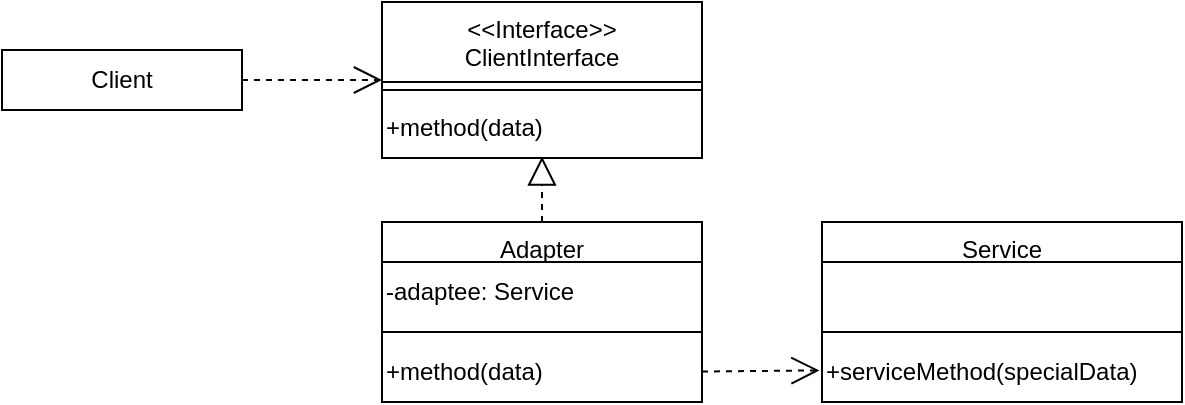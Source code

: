 <mxfile version="24.3.1" type="device">
  <diagram id="C5RBs43oDa-KdzZeNtuy" name="Page-1">
    <mxGraphModel dx="1395" dy="652" grid="1" gridSize="10" guides="1" tooltips="1" connect="1" arrows="1" fold="1" page="1" pageScale="1" pageWidth="827" pageHeight="1169" math="0" shadow="0">
      <root>
        <mxCell id="WIyWlLk6GJQsqaUBKTNV-0" />
        <mxCell id="WIyWlLk6GJQsqaUBKTNV-1" parent="WIyWlLk6GJQsqaUBKTNV-0" />
        <mxCell id="zkfFHV4jXpPFQw0GAbJ--13" value="&lt;&lt;Interface&gt;&gt;&#xa;ClientInterface&#xa;" style="swimlane;fontStyle=0;align=center;verticalAlign=top;childLayout=stackLayout;horizontal=1;startSize=40;horizontalStack=0;resizeParent=1;resizeLast=0;collapsible=1;marginBottom=0;rounded=0;shadow=0;strokeWidth=1;" parent="WIyWlLk6GJQsqaUBKTNV-1" vertex="1">
          <mxGeometry x="300" y="150" width="160" height="78" as="geometry">
            <mxRectangle x="340" y="380" width="170" height="26" as="alternateBounds" />
          </mxGeometry>
        </mxCell>
        <mxCell id="zkfFHV4jXpPFQw0GAbJ--15" value="" style="line;html=1;strokeWidth=1;align=left;verticalAlign=middle;spacingTop=-1;spacingLeft=3;spacingRight=3;rotatable=0;labelPosition=right;points=[];portConstraint=eastwest;" parent="zkfFHV4jXpPFQw0GAbJ--13" vertex="1">
          <mxGeometry y="40" width="160" height="8" as="geometry" />
        </mxCell>
        <mxCell id="Okl3H40MKjiR1DLWSPIe-0" value="&lt;div align=&quot;left&quot;&gt;+method(data)&lt;/div&gt;" style="text;html=1;align=left;verticalAlign=middle;resizable=0;points=[];autosize=1;strokeColor=none;fillColor=none;" vertex="1" parent="zkfFHV4jXpPFQw0GAbJ--13">
          <mxGeometry y="48" width="160" height="30" as="geometry" />
        </mxCell>
        <mxCell id="Okl3H40MKjiR1DLWSPIe-1" value="Client" style="rounded=0;whiteSpace=wrap;html=1;" vertex="1" parent="WIyWlLk6GJQsqaUBKTNV-1">
          <mxGeometry x="110" y="174" width="120" height="30" as="geometry" />
        </mxCell>
        <mxCell id="Okl3H40MKjiR1DLWSPIe-2" value="" style="endArrow=open;endSize=12;dashed=1;html=1;rounded=0;exitX=1;exitY=0.5;exitDx=0;exitDy=0;entryX=0;entryY=0.5;entryDx=0;entryDy=0;" edge="1" parent="WIyWlLk6GJQsqaUBKTNV-1" source="Okl3H40MKjiR1DLWSPIe-1" target="zkfFHV4jXpPFQw0GAbJ--13">
          <mxGeometry width="160" relative="1" as="geometry">
            <mxPoint x="270" y="190" as="sourcePoint" />
            <mxPoint x="300" y="190" as="targetPoint" />
          </mxGeometry>
        </mxCell>
        <mxCell id="Okl3H40MKjiR1DLWSPIe-3" value="Adapter" style="swimlane;fontStyle=0;align=center;verticalAlign=top;childLayout=stackLayout;horizontal=1;startSize=20;horizontalStack=0;resizeParent=1;resizeLast=0;collapsible=1;marginBottom=0;rounded=0;shadow=0;strokeWidth=1;" vertex="1" parent="WIyWlLk6GJQsqaUBKTNV-1">
          <mxGeometry x="300" y="260" width="160" height="90" as="geometry">
            <mxRectangle x="340" y="380" width="170" height="26" as="alternateBounds" />
          </mxGeometry>
        </mxCell>
        <mxCell id="Okl3H40MKjiR1DLWSPIe-6" value="&lt;div align=&quot;left&quot;&gt;-adaptee: Service&lt;br&gt;&lt;/div&gt;" style="text;html=1;align=left;verticalAlign=middle;resizable=0;points=[];autosize=1;strokeColor=none;fillColor=none;" vertex="1" parent="Okl3H40MKjiR1DLWSPIe-3">
          <mxGeometry y="20" width="160" height="30" as="geometry" />
        </mxCell>
        <mxCell id="Okl3H40MKjiR1DLWSPIe-4" value="" style="line;html=1;strokeWidth=1;align=left;verticalAlign=middle;spacingTop=-1;spacingLeft=3;spacingRight=3;rotatable=0;labelPosition=right;points=[];portConstraint=eastwest;" vertex="1" parent="Okl3H40MKjiR1DLWSPIe-3">
          <mxGeometry y="50" width="160" height="10" as="geometry" />
        </mxCell>
        <mxCell id="Okl3H40MKjiR1DLWSPIe-5" value="&lt;div align=&quot;left&quot;&gt;+method(data)&lt;/div&gt;" style="text;html=1;align=left;verticalAlign=middle;resizable=0;points=[];autosize=1;strokeColor=none;fillColor=none;" vertex="1" parent="Okl3H40MKjiR1DLWSPIe-3">
          <mxGeometry y="60" width="160" height="30" as="geometry" />
        </mxCell>
        <mxCell id="Okl3H40MKjiR1DLWSPIe-7" value="Service" style="swimlane;fontStyle=0;align=center;verticalAlign=top;childLayout=stackLayout;horizontal=1;startSize=20;horizontalStack=0;resizeParent=1;resizeLast=0;collapsible=1;marginBottom=0;rounded=0;shadow=0;strokeWidth=1;" vertex="1" parent="WIyWlLk6GJQsqaUBKTNV-1">
          <mxGeometry x="520" y="260" width="180" height="90" as="geometry">
            <mxRectangle x="340" y="380" width="170" height="26" as="alternateBounds" />
          </mxGeometry>
        </mxCell>
        <mxCell id="Okl3H40MKjiR1DLWSPIe-8" value="&lt;div align=&quot;left&quot;&gt;&lt;br&gt;&lt;/div&gt;" style="text;html=1;align=left;verticalAlign=middle;resizable=0;points=[];autosize=1;strokeColor=none;fillColor=none;" vertex="1" parent="Okl3H40MKjiR1DLWSPIe-7">
          <mxGeometry y="20" width="180" height="30" as="geometry" />
        </mxCell>
        <mxCell id="Okl3H40MKjiR1DLWSPIe-9" value="" style="line;html=1;strokeWidth=1;align=left;verticalAlign=middle;spacingTop=-1;spacingLeft=3;spacingRight=3;rotatable=0;labelPosition=right;points=[];portConstraint=eastwest;" vertex="1" parent="Okl3H40MKjiR1DLWSPIe-7">
          <mxGeometry y="50" width="180" height="10" as="geometry" />
        </mxCell>
        <mxCell id="Okl3H40MKjiR1DLWSPIe-12" value="" style="endArrow=open;endSize=12;dashed=1;html=1;rounded=0;entryX=-0.007;entryY=0.473;entryDx=0;entryDy=0;entryPerimeter=0;" edge="1" parent="Okl3H40MKjiR1DLWSPIe-7" target="Okl3H40MKjiR1DLWSPIe-10">
          <mxGeometry width="160" relative="1" as="geometry">
            <mxPoint x="-60" y="74.76" as="sourcePoint" />
            <mxPoint x="100" y="74.76" as="targetPoint" />
          </mxGeometry>
        </mxCell>
        <mxCell id="Okl3H40MKjiR1DLWSPIe-10" value="&lt;div align=&quot;left&quot;&gt;+serviceMethod(specialData)&lt;/div&gt;" style="text;html=1;align=left;verticalAlign=middle;resizable=0;points=[];autosize=1;strokeColor=none;fillColor=none;" vertex="1" parent="Okl3H40MKjiR1DLWSPIe-7">
          <mxGeometry y="60" width="180" height="30" as="geometry" />
        </mxCell>
        <mxCell id="Okl3H40MKjiR1DLWSPIe-11" value="" style="endArrow=block;dashed=1;endFill=0;endSize=12;html=1;rounded=0;exitX=0.5;exitY=0;exitDx=0;exitDy=0;entryX=0.5;entryY=0.974;entryDx=0;entryDy=0;entryPerimeter=0;" edge="1" parent="WIyWlLk6GJQsqaUBKTNV-1" source="Okl3H40MKjiR1DLWSPIe-3" target="Okl3H40MKjiR1DLWSPIe-0">
          <mxGeometry width="160" relative="1" as="geometry">
            <mxPoint x="410" y="210" as="sourcePoint" />
            <mxPoint x="570" y="210" as="targetPoint" />
          </mxGeometry>
        </mxCell>
      </root>
    </mxGraphModel>
  </diagram>
</mxfile>
